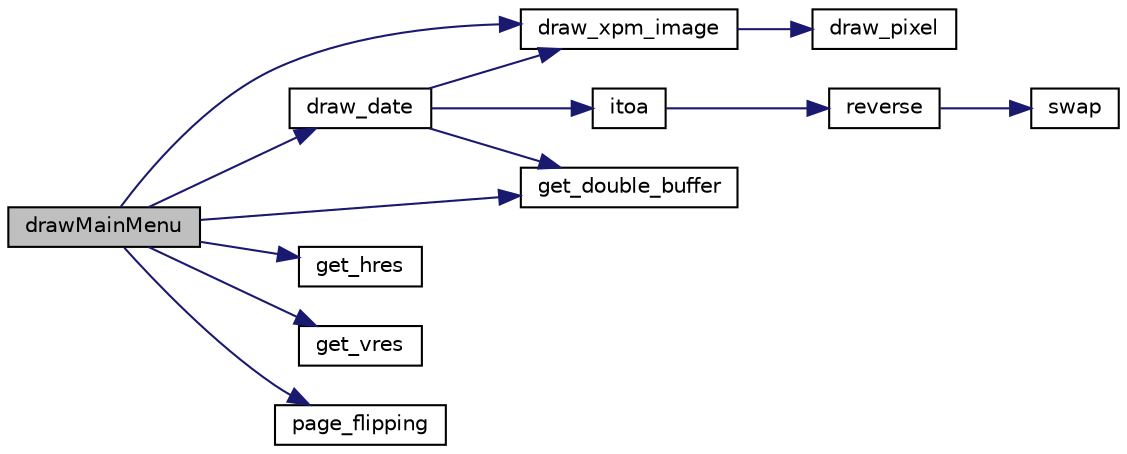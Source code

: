 digraph "drawMainMenu"
{
 // LATEX_PDF_SIZE
  edge [fontname="Helvetica",fontsize="10",labelfontname="Helvetica",labelfontsize="10"];
  node [fontname="Helvetica",fontsize="10",shape=record];
  rankdir="LR";
  Node1 [label="drawMainMenu",height=0.2,width=0.4,color="black", fillcolor="grey75", style="filled", fontcolor="black",tooltip="Draw Menu's components on screen depending on the position/pressed buttons of the mouse."];
  Node1 -> Node2 [color="midnightblue",fontsize="10",style="solid",fontname="Helvetica"];
  Node2 [label="draw_date",height=0.2,width=0.4,color="black", fillcolor="white", style="filled",URL="$game_8c.html#a92264a80f56133f509aabd1b25fd9b7d",tooltip="Draw the date."];
  Node2 -> Node3 [color="midnightblue",fontsize="10",style="solid",fontname="Helvetica"];
  Node3 [label="draw_xpm_image",height=0.2,width=0.4,color="black", fillcolor="white", style="filled",URL="$vc_8c.html#a0cf63b55241db8e042bd55d93901566d",tooltip="Draws an XPM on the screen at specified coordinates."];
  Node3 -> Node4 [color="midnightblue",fontsize="10",style="solid",fontname="Helvetica"];
  Node4 [label="draw_pixel",height=0.2,width=0.4,color="black", fillcolor="white", style="filled",URL="$vc_8c.html#a82c7d64d78290967cdb6c47aefe16b78",tooltip="Draw a pixel on the screen."];
  Node2 -> Node5 [color="midnightblue",fontsize="10",style="solid",fontname="Helvetica"];
  Node5 [label="get_double_buffer",height=0.2,width=0.4,color="black", fillcolor="white", style="filled",URL="$vc_8c.html#a55c5883685bf347fccf094f10aa399e8",tooltip="Get double buffer."];
  Node2 -> Node6 [color="midnightblue",fontsize="10",style="solid",fontname="Helvetica"];
  Node6 [label="itoa",height=0.2,width=0.4,color="black", fillcolor="white", style="filled",URL="$sentences_8c.html#a7e23ebebd89544f52813761ecd3aba09",tooltip="Implement itoa() from C - convert a value in a specific base to an array of chars."];
  Node6 -> Node7 [color="midnightblue",fontsize="10",style="solid",fontname="Helvetica"];
  Node7 [label="reverse",height=0.2,width=0.4,color="black", fillcolor="white", style="filled",URL="$sentences_8c.html#ac8a933084935cebe42203f95291c8834",tooltip="Reverse buffer[i..j] - auxiliar function for itoa()"];
  Node7 -> Node8 [color="midnightblue",fontsize="10",style="solid",fontname="Helvetica"];
  Node8 [label="swap",height=0.2,width=0.4,color="black", fillcolor="white", style="filled",URL="$sentences_8c.html#a5caa2956a259c15d67de63fcddff3e57",tooltip="Swap two chars."];
  Node1 -> Node3 [color="midnightblue",fontsize="10",style="solid",fontname="Helvetica"];
  Node1 -> Node5 [color="midnightblue",fontsize="10",style="solid",fontname="Helvetica"];
  Node1 -> Node9 [color="midnightblue",fontsize="10",style="solid",fontname="Helvetica"];
  Node9 [label="get_hres",height=0.2,width=0.4,color="black", fillcolor="white", style="filled",URL="$vc_8c.html#a10e416c59639a7f6b6f9f8f020fdb8d0",tooltip="Get horizontal resolution."];
  Node1 -> Node10 [color="midnightblue",fontsize="10",style="solid",fontname="Helvetica"];
  Node10 [label="get_vres",height=0.2,width=0.4,color="black", fillcolor="white", style="filled",URL="$vc_8c.html#a1c1b9a9c811575beb06fc355241ef17d",tooltip="Get vertical resolution."];
  Node1 -> Node11 [color="midnightblue",fontsize="10",style="solid",fontname="Helvetica"];
  Node11 [label="page_flipping",height=0.2,width=0.4,color="black", fillcolor="white", style="filled",URL="$vc_8c.html#a243163f132ab9dce6b21d946df703fd4",tooltip="Perform page flipping - copy contents of the double buffer to the first buffer."];
}
